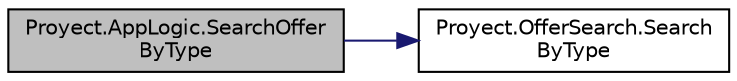 digraph "Proyect.AppLogic.SearchOfferByType"
{
 // INTERACTIVE_SVG=YES
 // LATEX_PDF_SIZE
  edge [fontname="Helvetica",fontsize="10",labelfontname="Helvetica",labelfontsize="10"];
  node [fontname="Helvetica",fontsize="10",shape=record];
  rankdir="LR";
  Node1 [label="Proyect.AppLogic.SearchOffer\lByType",height=0.2,width=0.4,color="black", fillcolor="grey75", style="filled", fontcolor="black",tooltip="Metodo que se encarga de buscar las ofertas por tipo. Le delega la responsabilidada a OfferSearch (Po..."];
  Node1 -> Node2 [color="midnightblue",fontsize="10",style="solid",fontname="Helvetica"];
  Node2 [label="Proyect.OfferSearch.Search\lByType",height=0.2,width=0.4,color="black", fillcolor="white", style="filled",URL="$classProyect_1_1OfferSearch.html#ae51b1323e7310449918f9dba195f4d8f",tooltip="Busca ofertas por el tipo."];
}
